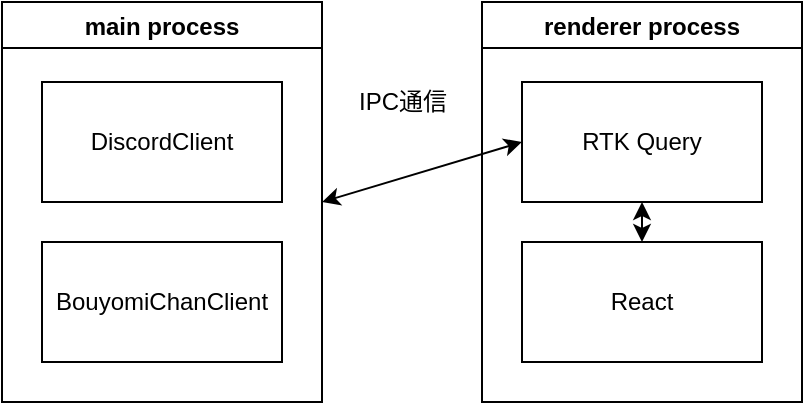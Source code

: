 <mxfile version="14.9.0" type="github">
  <diagram id="rG8mfjOAn_r6J64742bu" name="Page-1">
    <mxGraphModel dx="677" dy="363" grid="1" gridSize="10" guides="1" tooltips="1" connect="1" arrows="1" fold="1" page="1" pageScale="1" pageWidth="827" pageHeight="1169" math="0" shadow="0">
      <root>
        <mxCell id="0" />
        <mxCell id="1" parent="0" />
        <mxCell id="dI9LCZEiDoOfJaLEKP5m-13" value="renderer process" style="swimlane;rounded=0;startSize=23;" parent="1" vertex="1">
          <mxGeometry x="280" y="40" width="160" height="200" as="geometry" />
        </mxCell>
        <mxCell id="dI9LCZEiDoOfJaLEKP5m-12" value="RTK Query" style="rounded=0;whiteSpace=wrap;html=1;" parent="dI9LCZEiDoOfJaLEKP5m-13" vertex="1">
          <mxGeometry x="20" y="40" width="120" height="60" as="geometry" />
        </mxCell>
        <mxCell id="dI9LCZEiDoOfJaLEKP5m-14" value="React" style="rounded=0;whiteSpace=wrap;html=1;" parent="dI9LCZEiDoOfJaLEKP5m-13" vertex="1">
          <mxGeometry x="20" y="120" width="120" height="60" as="geometry" />
        </mxCell>
        <mxCell id="PP4TWFEJUo_2l7U5Mj4P-5" value="" style="endArrow=classic;startArrow=classic;html=1;exitX=0.5;exitY=1;exitDx=0;exitDy=0;entryX=0.5;entryY=0;entryDx=0;entryDy=0;" parent="dI9LCZEiDoOfJaLEKP5m-13" source="dI9LCZEiDoOfJaLEKP5m-12" edge="1" target="dI9LCZEiDoOfJaLEKP5m-14">
          <mxGeometry width="50" height="50" relative="1" as="geometry">
            <mxPoint x="340" y="200" as="sourcePoint" />
            <mxPoint x="100" y="150" as="targetPoint" />
          </mxGeometry>
        </mxCell>
        <mxCell id="dI9LCZEiDoOfJaLEKP5m-17" value="main process" style="swimlane;rounded=0;" parent="1" vertex="1">
          <mxGeometry x="40" y="40" width="160" height="200" as="geometry" />
        </mxCell>
        <mxCell id="PP4TWFEJUo_2l7U5Mj4P-7" value="DiscordClient" style="rounded=0;whiteSpace=wrap;html=1;" parent="dI9LCZEiDoOfJaLEKP5m-17" vertex="1">
          <mxGeometry x="20" y="40" width="120" height="60" as="geometry" />
        </mxCell>
        <mxCell id="PP4TWFEJUo_2l7U5Mj4P-8" value="BouyomiChanClient" style="rounded=0;whiteSpace=wrap;html=1;" parent="dI9LCZEiDoOfJaLEKP5m-17" vertex="1">
          <mxGeometry x="20" y="120" width="120" height="60" as="geometry" />
        </mxCell>
        <mxCell id="PP4TWFEJUo_2l7U5Mj4P-3" value="" style="endArrow=classic;startArrow=classic;html=1;entryX=0;entryY=0.5;entryDx=0;entryDy=0;exitX=1;exitY=0.5;exitDx=0;exitDy=0;" parent="1" source="dI9LCZEiDoOfJaLEKP5m-17" target="dI9LCZEiDoOfJaLEKP5m-12" edge="1">
          <mxGeometry width="50" height="50" relative="1" as="geometry">
            <mxPoint x="410" y="170" as="sourcePoint" />
            <mxPoint x="830" y="190" as="targetPoint" />
          </mxGeometry>
        </mxCell>
        <mxCell id="hhUtHCkwYfcj9PUMEjiv-3" value="IPC通信" style="text;html=1;align=center;verticalAlign=middle;resizable=0;points=[];autosize=1;strokeColor=none;" vertex="1" parent="1">
          <mxGeometry x="210" y="80" width="60" height="20" as="geometry" />
        </mxCell>
      </root>
    </mxGraphModel>
  </diagram>
</mxfile>
